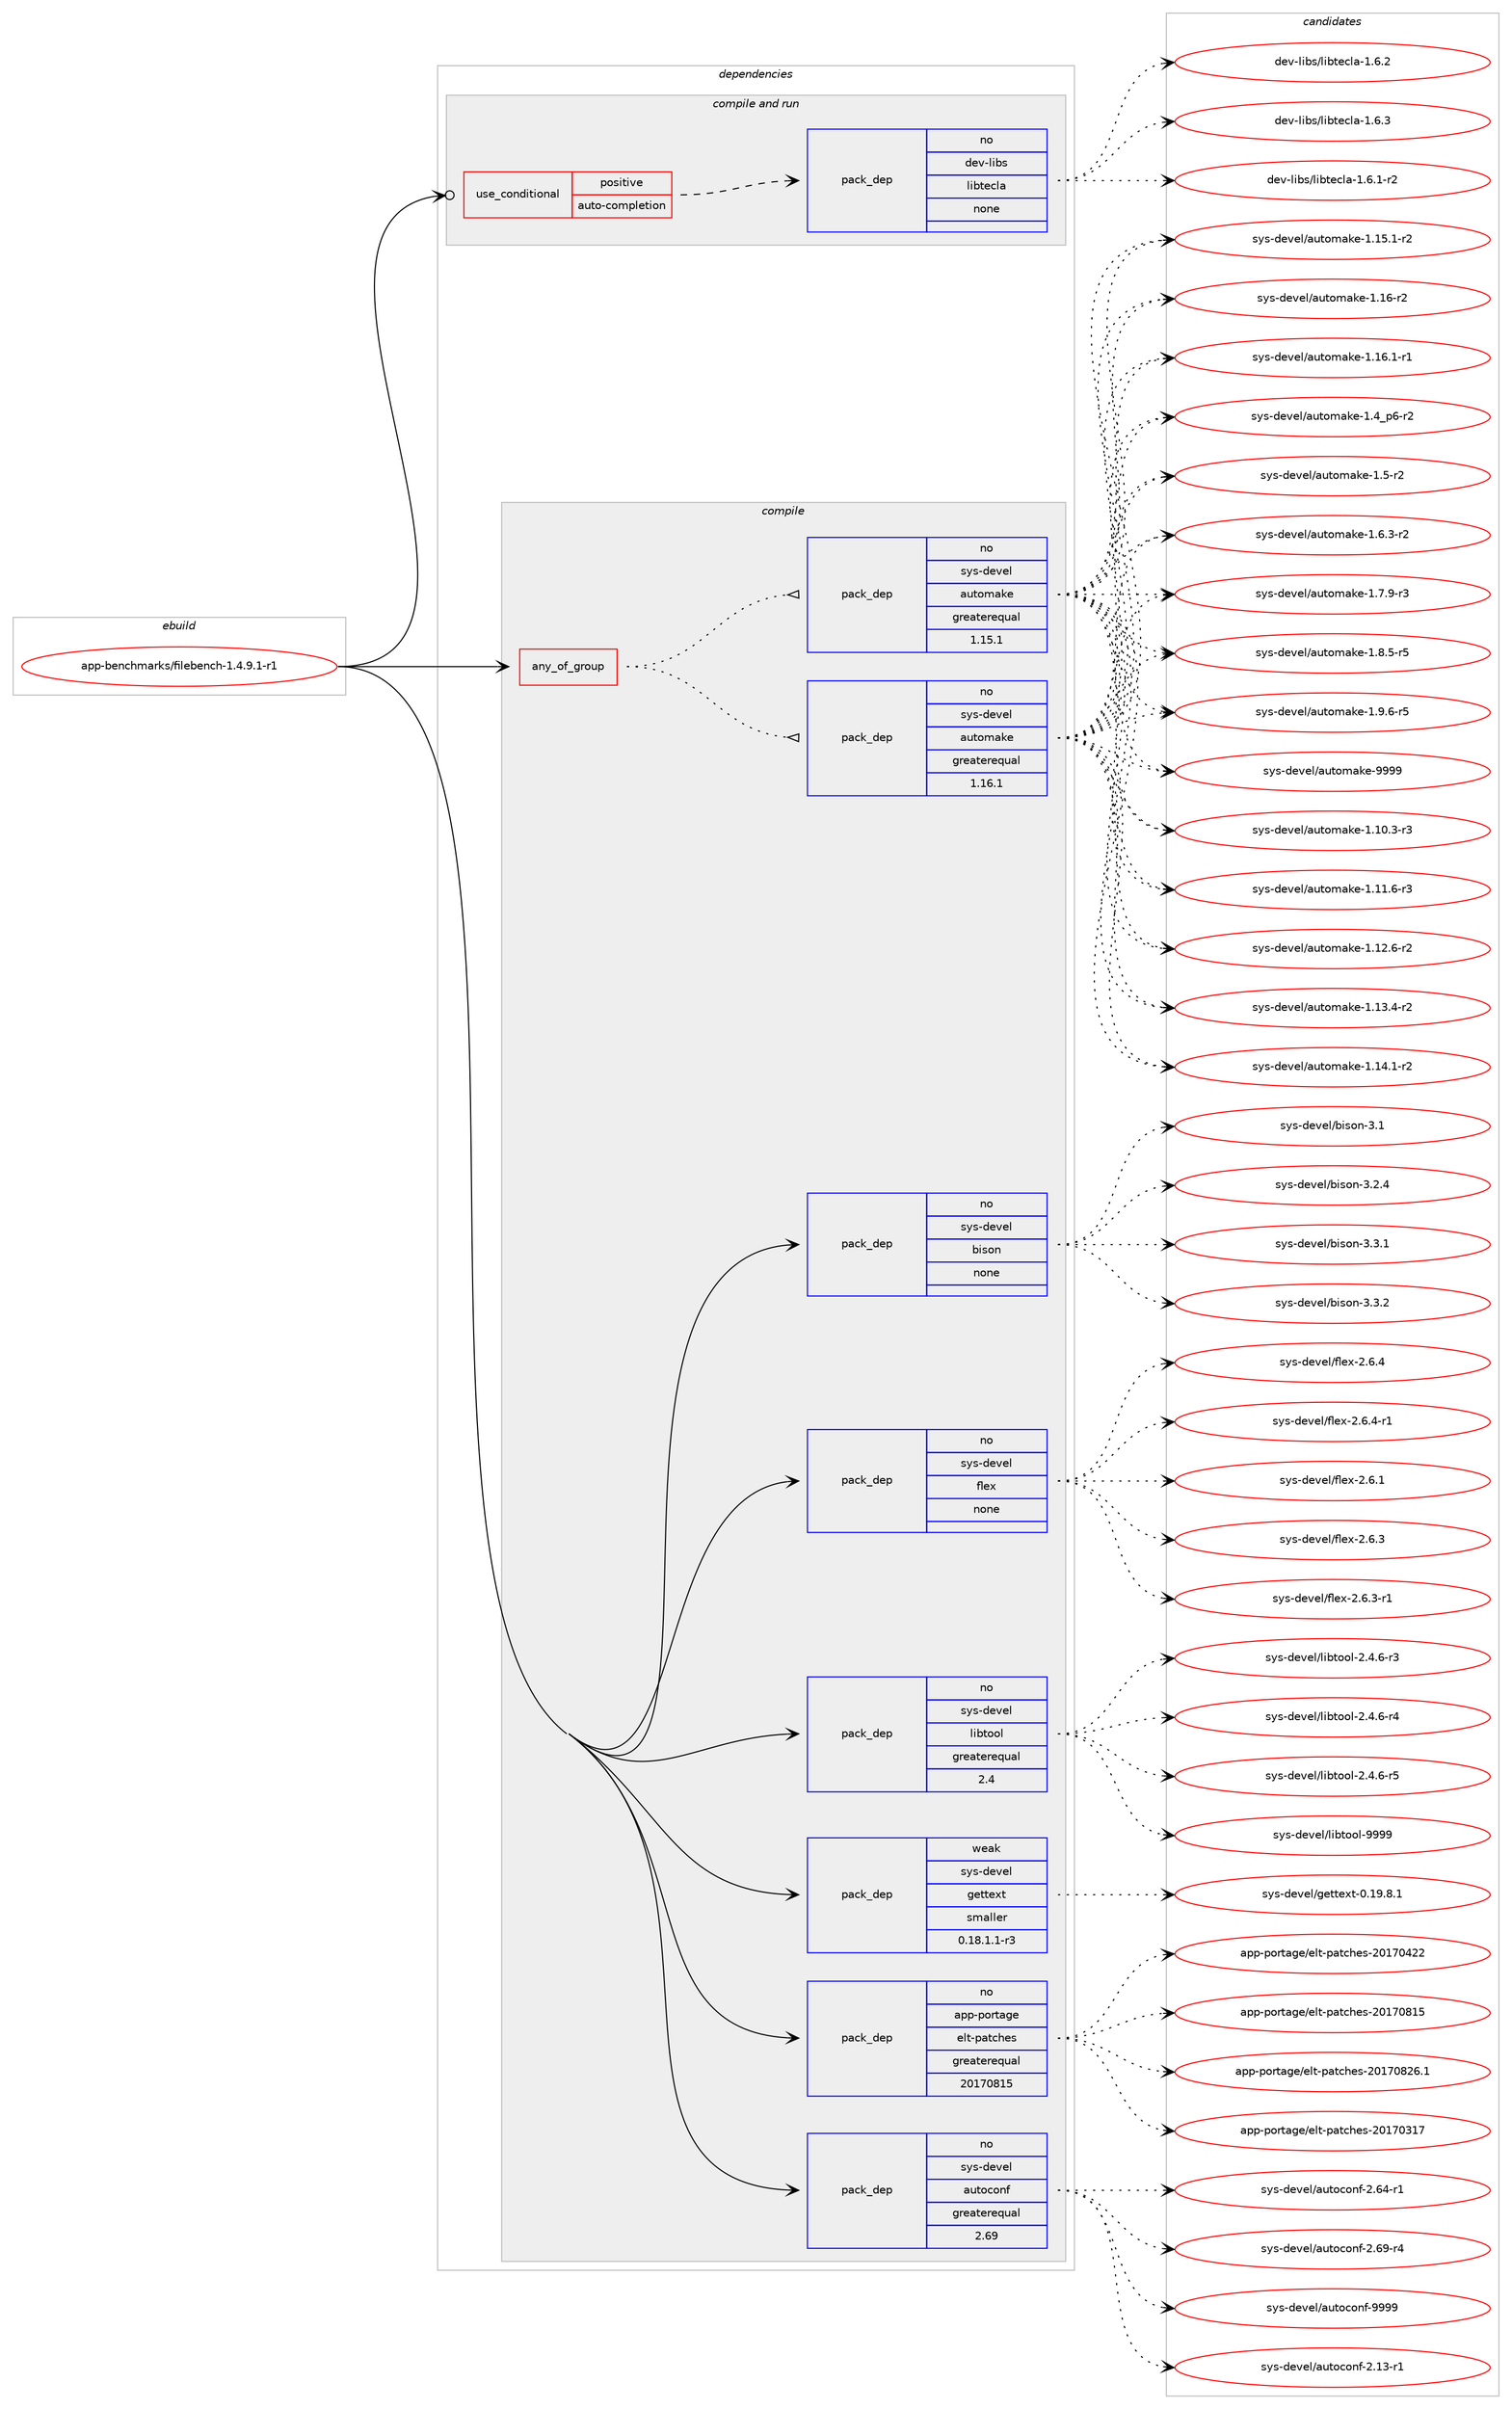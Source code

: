 digraph prolog {

# *************
# Graph options
# *************

newrank=true;
concentrate=true;
compound=true;
graph [rankdir=LR,fontname=Helvetica,fontsize=10,ranksep=1.5];#, ranksep=2.5, nodesep=0.2];
edge  [arrowhead=vee];
node  [fontname=Helvetica,fontsize=10];

# **********
# The ebuild
# **********

subgraph cluster_leftcol {
color=gray;
rank=same;
label=<<i>ebuild</i>>;
id [label="app-benchmarks/filebench-1.4.9.1-r1", color=red, width=4, href="../app-benchmarks/filebench-1.4.9.1-r1.svg"];
}

# ****************
# The dependencies
# ****************

subgraph cluster_midcol {
color=gray;
label=<<i>dependencies</i>>;
subgraph cluster_compile {
fillcolor="#eeeeee";
style=filled;
label=<<i>compile</i>>;
subgraph any19258 {
dependency1274227 [label=<<TABLE BORDER="0" CELLBORDER="1" CELLSPACING="0" CELLPADDING="4"><TR><TD CELLPADDING="10">any_of_group</TD></TR></TABLE>>, shape=none, color=red];subgraph pack907048 {
dependency1274228 [label=<<TABLE BORDER="0" CELLBORDER="1" CELLSPACING="0" CELLPADDING="4" WIDTH="220"><TR><TD ROWSPAN="6" CELLPADDING="30">pack_dep</TD></TR><TR><TD WIDTH="110">no</TD></TR><TR><TD>sys-devel</TD></TR><TR><TD>automake</TD></TR><TR><TD>greaterequal</TD></TR><TR><TD>1.16.1</TD></TR></TABLE>>, shape=none, color=blue];
}
dependency1274227:e -> dependency1274228:w [weight=20,style="dotted",arrowhead="oinv"];
subgraph pack907049 {
dependency1274229 [label=<<TABLE BORDER="0" CELLBORDER="1" CELLSPACING="0" CELLPADDING="4" WIDTH="220"><TR><TD ROWSPAN="6" CELLPADDING="30">pack_dep</TD></TR><TR><TD WIDTH="110">no</TD></TR><TR><TD>sys-devel</TD></TR><TR><TD>automake</TD></TR><TR><TD>greaterequal</TD></TR><TR><TD>1.15.1</TD></TR></TABLE>>, shape=none, color=blue];
}
dependency1274227:e -> dependency1274229:w [weight=20,style="dotted",arrowhead="oinv"];
}
id:e -> dependency1274227:w [weight=20,style="solid",arrowhead="vee"];
subgraph pack907050 {
dependency1274230 [label=<<TABLE BORDER="0" CELLBORDER="1" CELLSPACING="0" CELLPADDING="4" WIDTH="220"><TR><TD ROWSPAN="6" CELLPADDING="30">pack_dep</TD></TR><TR><TD WIDTH="110">no</TD></TR><TR><TD>app-portage</TD></TR><TR><TD>elt-patches</TD></TR><TR><TD>greaterequal</TD></TR><TR><TD>20170815</TD></TR></TABLE>>, shape=none, color=blue];
}
id:e -> dependency1274230:w [weight=20,style="solid",arrowhead="vee"];
subgraph pack907051 {
dependency1274231 [label=<<TABLE BORDER="0" CELLBORDER="1" CELLSPACING="0" CELLPADDING="4" WIDTH="220"><TR><TD ROWSPAN="6" CELLPADDING="30">pack_dep</TD></TR><TR><TD WIDTH="110">no</TD></TR><TR><TD>sys-devel</TD></TR><TR><TD>autoconf</TD></TR><TR><TD>greaterequal</TD></TR><TR><TD>2.69</TD></TR></TABLE>>, shape=none, color=blue];
}
id:e -> dependency1274231:w [weight=20,style="solid",arrowhead="vee"];
subgraph pack907052 {
dependency1274232 [label=<<TABLE BORDER="0" CELLBORDER="1" CELLSPACING="0" CELLPADDING="4" WIDTH="220"><TR><TD ROWSPAN="6" CELLPADDING="30">pack_dep</TD></TR><TR><TD WIDTH="110">no</TD></TR><TR><TD>sys-devel</TD></TR><TR><TD>bison</TD></TR><TR><TD>none</TD></TR><TR><TD></TD></TR></TABLE>>, shape=none, color=blue];
}
id:e -> dependency1274232:w [weight=20,style="solid",arrowhead="vee"];
subgraph pack907053 {
dependency1274233 [label=<<TABLE BORDER="0" CELLBORDER="1" CELLSPACING="0" CELLPADDING="4" WIDTH="220"><TR><TD ROWSPAN="6" CELLPADDING="30">pack_dep</TD></TR><TR><TD WIDTH="110">no</TD></TR><TR><TD>sys-devel</TD></TR><TR><TD>flex</TD></TR><TR><TD>none</TD></TR><TR><TD></TD></TR></TABLE>>, shape=none, color=blue];
}
id:e -> dependency1274233:w [weight=20,style="solid",arrowhead="vee"];
subgraph pack907054 {
dependency1274234 [label=<<TABLE BORDER="0" CELLBORDER="1" CELLSPACING="0" CELLPADDING="4" WIDTH="220"><TR><TD ROWSPAN="6" CELLPADDING="30">pack_dep</TD></TR><TR><TD WIDTH="110">no</TD></TR><TR><TD>sys-devel</TD></TR><TR><TD>libtool</TD></TR><TR><TD>greaterequal</TD></TR><TR><TD>2.4</TD></TR></TABLE>>, shape=none, color=blue];
}
id:e -> dependency1274234:w [weight=20,style="solid",arrowhead="vee"];
subgraph pack907055 {
dependency1274235 [label=<<TABLE BORDER="0" CELLBORDER="1" CELLSPACING="0" CELLPADDING="4" WIDTH="220"><TR><TD ROWSPAN="6" CELLPADDING="30">pack_dep</TD></TR><TR><TD WIDTH="110">weak</TD></TR><TR><TD>sys-devel</TD></TR><TR><TD>gettext</TD></TR><TR><TD>smaller</TD></TR><TR><TD>0.18.1.1-r3</TD></TR></TABLE>>, shape=none, color=blue];
}
id:e -> dependency1274235:w [weight=20,style="solid",arrowhead="vee"];
}
subgraph cluster_compileandrun {
fillcolor="#eeeeee";
style=filled;
label=<<i>compile and run</i>>;
subgraph cond347400 {
dependency1274236 [label=<<TABLE BORDER="0" CELLBORDER="1" CELLSPACING="0" CELLPADDING="4"><TR><TD ROWSPAN="3" CELLPADDING="10">use_conditional</TD></TR><TR><TD>positive</TD></TR><TR><TD>auto-completion</TD></TR></TABLE>>, shape=none, color=red];
subgraph pack907056 {
dependency1274237 [label=<<TABLE BORDER="0" CELLBORDER="1" CELLSPACING="0" CELLPADDING="4" WIDTH="220"><TR><TD ROWSPAN="6" CELLPADDING="30">pack_dep</TD></TR><TR><TD WIDTH="110">no</TD></TR><TR><TD>dev-libs</TD></TR><TR><TD>libtecla</TD></TR><TR><TD>none</TD></TR><TR><TD></TD></TR></TABLE>>, shape=none, color=blue];
}
dependency1274236:e -> dependency1274237:w [weight=20,style="dashed",arrowhead="vee"];
}
id:e -> dependency1274236:w [weight=20,style="solid",arrowhead="odotvee"];
}
subgraph cluster_run {
fillcolor="#eeeeee";
style=filled;
label=<<i>run</i>>;
}
}

# **************
# The candidates
# **************

subgraph cluster_choices {
rank=same;
color=gray;
label=<<i>candidates</i>>;

subgraph choice907048 {
color=black;
nodesep=1;
choice11512111545100101118101108479711711611110997107101454946494846514511451 [label="sys-devel/automake-1.10.3-r3", color=red, width=4,href="../sys-devel/automake-1.10.3-r3.svg"];
choice11512111545100101118101108479711711611110997107101454946494946544511451 [label="sys-devel/automake-1.11.6-r3", color=red, width=4,href="../sys-devel/automake-1.11.6-r3.svg"];
choice11512111545100101118101108479711711611110997107101454946495046544511450 [label="sys-devel/automake-1.12.6-r2", color=red, width=4,href="../sys-devel/automake-1.12.6-r2.svg"];
choice11512111545100101118101108479711711611110997107101454946495146524511450 [label="sys-devel/automake-1.13.4-r2", color=red, width=4,href="../sys-devel/automake-1.13.4-r2.svg"];
choice11512111545100101118101108479711711611110997107101454946495246494511450 [label="sys-devel/automake-1.14.1-r2", color=red, width=4,href="../sys-devel/automake-1.14.1-r2.svg"];
choice11512111545100101118101108479711711611110997107101454946495346494511450 [label="sys-devel/automake-1.15.1-r2", color=red, width=4,href="../sys-devel/automake-1.15.1-r2.svg"];
choice1151211154510010111810110847971171161111099710710145494649544511450 [label="sys-devel/automake-1.16-r2", color=red, width=4,href="../sys-devel/automake-1.16-r2.svg"];
choice11512111545100101118101108479711711611110997107101454946495446494511449 [label="sys-devel/automake-1.16.1-r1", color=red, width=4,href="../sys-devel/automake-1.16.1-r1.svg"];
choice115121115451001011181011084797117116111109971071014549465295112544511450 [label="sys-devel/automake-1.4_p6-r2", color=red, width=4,href="../sys-devel/automake-1.4_p6-r2.svg"];
choice11512111545100101118101108479711711611110997107101454946534511450 [label="sys-devel/automake-1.5-r2", color=red, width=4,href="../sys-devel/automake-1.5-r2.svg"];
choice115121115451001011181011084797117116111109971071014549465446514511450 [label="sys-devel/automake-1.6.3-r2", color=red, width=4,href="../sys-devel/automake-1.6.3-r2.svg"];
choice115121115451001011181011084797117116111109971071014549465546574511451 [label="sys-devel/automake-1.7.9-r3", color=red, width=4,href="../sys-devel/automake-1.7.9-r3.svg"];
choice115121115451001011181011084797117116111109971071014549465646534511453 [label="sys-devel/automake-1.8.5-r5", color=red, width=4,href="../sys-devel/automake-1.8.5-r5.svg"];
choice115121115451001011181011084797117116111109971071014549465746544511453 [label="sys-devel/automake-1.9.6-r5", color=red, width=4,href="../sys-devel/automake-1.9.6-r5.svg"];
choice115121115451001011181011084797117116111109971071014557575757 [label="sys-devel/automake-9999", color=red, width=4,href="../sys-devel/automake-9999.svg"];
dependency1274228:e -> choice11512111545100101118101108479711711611110997107101454946494846514511451:w [style=dotted,weight="100"];
dependency1274228:e -> choice11512111545100101118101108479711711611110997107101454946494946544511451:w [style=dotted,weight="100"];
dependency1274228:e -> choice11512111545100101118101108479711711611110997107101454946495046544511450:w [style=dotted,weight="100"];
dependency1274228:e -> choice11512111545100101118101108479711711611110997107101454946495146524511450:w [style=dotted,weight="100"];
dependency1274228:e -> choice11512111545100101118101108479711711611110997107101454946495246494511450:w [style=dotted,weight="100"];
dependency1274228:e -> choice11512111545100101118101108479711711611110997107101454946495346494511450:w [style=dotted,weight="100"];
dependency1274228:e -> choice1151211154510010111810110847971171161111099710710145494649544511450:w [style=dotted,weight="100"];
dependency1274228:e -> choice11512111545100101118101108479711711611110997107101454946495446494511449:w [style=dotted,weight="100"];
dependency1274228:e -> choice115121115451001011181011084797117116111109971071014549465295112544511450:w [style=dotted,weight="100"];
dependency1274228:e -> choice11512111545100101118101108479711711611110997107101454946534511450:w [style=dotted,weight="100"];
dependency1274228:e -> choice115121115451001011181011084797117116111109971071014549465446514511450:w [style=dotted,weight="100"];
dependency1274228:e -> choice115121115451001011181011084797117116111109971071014549465546574511451:w [style=dotted,weight="100"];
dependency1274228:e -> choice115121115451001011181011084797117116111109971071014549465646534511453:w [style=dotted,weight="100"];
dependency1274228:e -> choice115121115451001011181011084797117116111109971071014549465746544511453:w [style=dotted,weight="100"];
dependency1274228:e -> choice115121115451001011181011084797117116111109971071014557575757:w [style=dotted,weight="100"];
}
subgraph choice907049 {
color=black;
nodesep=1;
choice11512111545100101118101108479711711611110997107101454946494846514511451 [label="sys-devel/automake-1.10.3-r3", color=red, width=4,href="../sys-devel/automake-1.10.3-r3.svg"];
choice11512111545100101118101108479711711611110997107101454946494946544511451 [label="sys-devel/automake-1.11.6-r3", color=red, width=4,href="../sys-devel/automake-1.11.6-r3.svg"];
choice11512111545100101118101108479711711611110997107101454946495046544511450 [label="sys-devel/automake-1.12.6-r2", color=red, width=4,href="../sys-devel/automake-1.12.6-r2.svg"];
choice11512111545100101118101108479711711611110997107101454946495146524511450 [label="sys-devel/automake-1.13.4-r2", color=red, width=4,href="../sys-devel/automake-1.13.4-r2.svg"];
choice11512111545100101118101108479711711611110997107101454946495246494511450 [label="sys-devel/automake-1.14.1-r2", color=red, width=4,href="../sys-devel/automake-1.14.1-r2.svg"];
choice11512111545100101118101108479711711611110997107101454946495346494511450 [label="sys-devel/automake-1.15.1-r2", color=red, width=4,href="../sys-devel/automake-1.15.1-r2.svg"];
choice1151211154510010111810110847971171161111099710710145494649544511450 [label="sys-devel/automake-1.16-r2", color=red, width=4,href="../sys-devel/automake-1.16-r2.svg"];
choice11512111545100101118101108479711711611110997107101454946495446494511449 [label="sys-devel/automake-1.16.1-r1", color=red, width=4,href="../sys-devel/automake-1.16.1-r1.svg"];
choice115121115451001011181011084797117116111109971071014549465295112544511450 [label="sys-devel/automake-1.4_p6-r2", color=red, width=4,href="../sys-devel/automake-1.4_p6-r2.svg"];
choice11512111545100101118101108479711711611110997107101454946534511450 [label="sys-devel/automake-1.5-r2", color=red, width=4,href="../sys-devel/automake-1.5-r2.svg"];
choice115121115451001011181011084797117116111109971071014549465446514511450 [label="sys-devel/automake-1.6.3-r2", color=red, width=4,href="../sys-devel/automake-1.6.3-r2.svg"];
choice115121115451001011181011084797117116111109971071014549465546574511451 [label="sys-devel/automake-1.7.9-r3", color=red, width=4,href="../sys-devel/automake-1.7.9-r3.svg"];
choice115121115451001011181011084797117116111109971071014549465646534511453 [label="sys-devel/automake-1.8.5-r5", color=red, width=4,href="../sys-devel/automake-1.8.5-r5.svg"];
choice115121115451001011181011084797117116111109971071014549465746544511453 [label="sys-devel/automake-1.9.6-r5", color=red, width=4,href="../sys-devel/automake-1.9.6-r5.svg"];
choice115121115451001011181011084797117116111109971071014557575757 [label="sys-devel/automake-9999", color=red, width=4,href="../sys-devel/automake-9999.svg"];
dependency1274229:e -> choice11512111545100101118101108479711711611110997107101454946494846514511451:w [style=dotted,weight="100"];
dependency1274229:e -> choice11512111545100101118101108479711711611110997107101454946494946544511451:w [style=dotted,weight="100"];
dependency1274229:e -> choice11512111545100101118101108479711711611110997107101454946495046544511450:w [style=dotted,weight="100"];
dependency1274229:e -> choice11512111545100101118101108479711711611110997107101454946495146524511450:w [style=dotted,weight="100"];
dependency1274229:e -> choice11512111545100101118101108479711711611110997107101454946495246494511450:w [style=dotted,weight="100"];
dependency1274229:e -> choice11512111545100101118101108479711711611110997107101454946495346494511450:w [style=dotted,weight="100"];
dependency1274229:e -> choice1151211154510010111810110847971171161111099710710145494649544511450:w [style=dotted,weight="100"];
dependency1274229:e -> choice11512111545100101118101108479711711611110997107101454946495446494511449:w [style=dotted,weight="100"];
dependency1274229:e -> choice115121115451001011181011084797117116111109971071014549465295112544511450:w [style=dotted,weight="100"];
dependency1274229:e -> choice11512111545100101118101108479711711611110997107101454946534511450:w [style=dotted,weight="100"];
dependency1274229:e -> choice115121115451001011181011084797117116111109971071014549465446514511450:w [style=dotted,weight="100"];
dependency1274229:e -> choice115121115451001011181011084797117116111109971071014549465546574511451:w [style=dotted,weight="100"];
dependency1274229:e -> choice115121115451001011181011084797117116111109971071014549465646534511453:w [style=dotted,weight="100"];
dependency1274229:e -> choice115121115451001011181011084797117116111109971071014549465746544511453:w [style=dotted,weight="100"];
dependency1274229:e -> choice115121115451001011181011084797117116111109971071014557575757:w [style=dotted,weight="100"];
}
subgraph choice907050 {
color=black;
nodesep=1;
choice97112112451121111141169710310147101108116451129711699104101115455048495548514955 [label="app-portage/elt-patches-20170317", color=red, width=4,href="../app-portage/elt-patches-20170317.svg"];
choice97112112451121111141169710310147101108116451129711699104101115455048495548525050 [label="app-portage/elt-patches-20170422", color=red, width=4,href="../app-portage/elt-patches-20170422.svg"];
choice97112112451121111141169710310147101108116451129711699104101115455048495548564953 [label="app-portage/elt-patches-20170815", color=red, width=4,href="../app-portage/elt-patches-20170815.svg"];
choice971121124511211111411697103101471011081164511297116991041011154550484955485650544649 [label="app-portage/elt-patches-20170826.1", color=red, width=4,href="../app-portage/elt-patches-20170826.1.svg"];
dependency1274230:e -> choice97112112451121111141169710310147101108116451129711699104101115455048495548514955:w [style=dotted,weight="100"];
dependency1274230:e -> choice97112112451121111141169710310147101108116451129711699104101115455048495548525050:w [style=dotted,weight="100"];
dependency1274230:e -> choice97112112451121111141169710310147101108116451129711699104101115455048495548564953:w [style=dotted,weight="100"];
dependency1274230:e -> choice971121124511211111411697103101471011081164511297116991041011154550484955485650544649:w [style=dotted,weight="100"];
}
subgraph choice907051 {
color=black;
nodesep=1;
choice1151211154510010111810110847971171161119911111010245504649514511449 [label="sys-devel/autoconf-2.13-r1", color=red, width=4,href="../sys-devel/autoconf-2.13-r1.svg"];
choice1151211154510010111810110847971171161119911111010245504654524511449 [label="sys-devel/autoconf-2.64-r1", color=red, width=4,href="../sys-devel/autoconf-2.64-r1.svg"];
choice1151211154510010111810110847971171161119911111010245504654574511452 [label="sys-devel/autoconf-2.69-r4", color=red, width=4,href="../sys-devel/autoconf-2.69-r4.svg"];
choice115121115451001011181011084797117116111991111101024557575757 [label="sys-devel/autoconf-9999", color=red, width=4,href="../sys-devel/autoconf-9999.svg"];
dependency1274231:e -> choice1151211154510010111810110847971171161119911111010245504649514511449:w [style=dotted,weight="100"];
dependency1274231:e -> choice1151211154510010111810110847971171161119911111010245504654524511449:w [style=dotted,weight="100"];
dependency1274231:e -> choice1151211154510010111810110847971171161119911111010245504654574511452:w [style=dotted,weight="100"];
dependency1274231:e -> choice115121115451001011181011084797117116111991111101024557575757:w [style=dotted,weight="100"];
}
subgraph choice907052 {
color=black;
nodesep=1;
choice11512111545100101118101108479810511511111045514649 [label="sys-devel/bison-3.1", color=red, width=4,href="../sys-devel/bison-3.1.svg"];
choice115121115451001011181011084798105115111110455146504652 [label="sys-devel/bison-3.2.4", color=red, width=4,href="../sys-devel/bison-3.2.4.svg"];
choice115121115451001011181011084798105115111110455146514649 [label="sys-devel/bison-3.3.1", color=red, width=4,href="../sys-devel/bison-3.3.1.svg"];
choice115121115451001011181011084798105115111110455146514650 [label="sys-devel/bison-3.3.2", color=red, width=4,href="../sys-devel/bison-3.3.2.svg"];
dependency1274232:e -> choice11512111545100101118101108479810511511111045514649:w [style=dotted,weight="100"];
dependency1274232:e -> choice115121115451001011181011084798105115111110455146504652:w [style=dotted,weight="100"];
dependency1274232:e -> choice115121115451001011181011084798105115111110455146514649:w [style=dotted,weight="100"];
dependency1274232:e -> choice115121115451001011181011084798105115111110455146514650:w [style=dotted,weight="100"];
}
subgraph choice907053 {
color=black;
nodesep=1;
choice1151211154510010111810110847102108101120455046544649 [label="sys-devel/flex-2.6.1", color=red, width=4,href="../sys-devel/flex-2.6.1.svg"];
choice1151211154510010111810110847102108101120455046544651 [label="sys-devel/flex-2.6.3", color=red, width=4,href="../sys-devel/flex-2.6.3.svg"];
choice11512111545100101118101108471021081011204550465446514511449 [label="sys-devel/flex-2.6.3-r1", color=red, width=4,href="../sys-devel/flex-2.6.3-r1.svg"];
choice1151211154510010111810110847102108101120455046544652 [label="sys-devel/flex-2.6.4", color=red, width=4,href="../sys-devel/flex-2.6.4.svg"];
choice11512111545100101118101108471021081011204550465446524511449 [label="sys-devel/flex-2.6.4-r1", color=red, width=4,href="../sys-devel/flex-2.6.4-r1.svg"];
dependency1274233:e -> choice1151211154510010111810110847102108101120455046544649:w [style=dotted,weight="100"];
dependency1274233:e -> choice1151211154510010111810110847102108101120455046544651:w [style=dotted,weight="100"];
dependency1274233:e -> choice11512111545100101118101108471021081011204550465446514511449:w [style=dotted,weight="100"];
dependency1274233:e -> choice1151211154510010111810110847102108101120455046544652:w [style=dotted,weight="100"];
dependency1274233:e -> choice11512111545100101118101108471021081011204550465446524511449:w [style=dotted,weight="100"];
}
subgraph choice907054 {
color=black;
nodesep=1;
choice1151211154510010111810110847108105981161111111084550465246544511451 [label="sys-devel/libtool-2.4.6-r3", color=red, width=4,href="../sys-devel/libtool-2.4.6-r3.svg"];
choice1151211154510010111810110847108105981161111111084550465246544511452 [label="sys-devel/libtool-2.4.6-r4", color=red, width=4,href="../sys-devel/libtool-2.4.6-r4.svg"];
choice1151211154510010111810110847108105981161111111084550465246544511453 [label="sys-devel/libtool-2.4.6-r5", color=red, width=4,href="../sys-devel/libtool-2.4.6-r5.svg"];
choice1151211154510010111810110847108105981161111111084557575757 [label="sys-devel/libtool-9999", color=red, width=4,href="../sys-devel/libtool-9999.svg"];
dependency1274234:e -> choice1151211154510010111810110847108105981161111111084550465246544511451:w [style=dotted,weight="100"];
dependency1274234:e -> choice1151211154510010111810110847108105981161111111084550465246544511452:w [style=dotted,weight="100"];
dependency1274234:e -> choice1151211154510010111810110847108105981161111111084550465246544511453:w [style=dotted,weight="100"];
dependency1274234:e -> choice1151211154510010111810110847108105981161111111084557575757:w [style=dotted,weight="100"];
}
subgraph choice907055 {
color=black;
nodesep=1;
choice1151211154510010111810110847103101116116101120116454846495746564649 [label="sys-devel/gettext-0.19.8.1", color=red, width=4,href="../sys-devel/gettext-0.19.8.1.svg"];
dependency1274235:e -> choice1151211154510010111810110847103101116116101120116454846495746564649:w [style=dotted,weight="100"];
}
subgraph choice907056 {
color=black;
nodesep=1;
choice1001011184510810598115471081059811610199108974549465446494511450 [label="dev-libs/libtecla-1.6.1-r2", color=red, width=4,href="../dev-libs/libtecla-1.6.1-r2.svg"];
choice100101118451081059811547108105981161019910897454946544650 [label="dev-libs/libtecla-1.6.2", color=red, width=4,href="../dev-libs/libtecla-1.6.2.svg"];
choice100101118451081059811547108105981161019910897454946544651 [label="dev-libs/libtecla-1.6.3", color=red, width=4,href="../dev-libs/libtecla-1.6.3.svg"];
dependency1274237:e -> choice1001011184510810598115471081059811610199108974549465446494511450:w [style=dotted,weight="100"];
dependency1274237:e -> choice100101118451081059811547108105981161019910897454946544650:w [style=dotted,weight="100"];
dependency1274237:e -> choice100101118451081059811547108105981161019910897454946544651:w [style=dotted,weight="100"];
}
}

}

